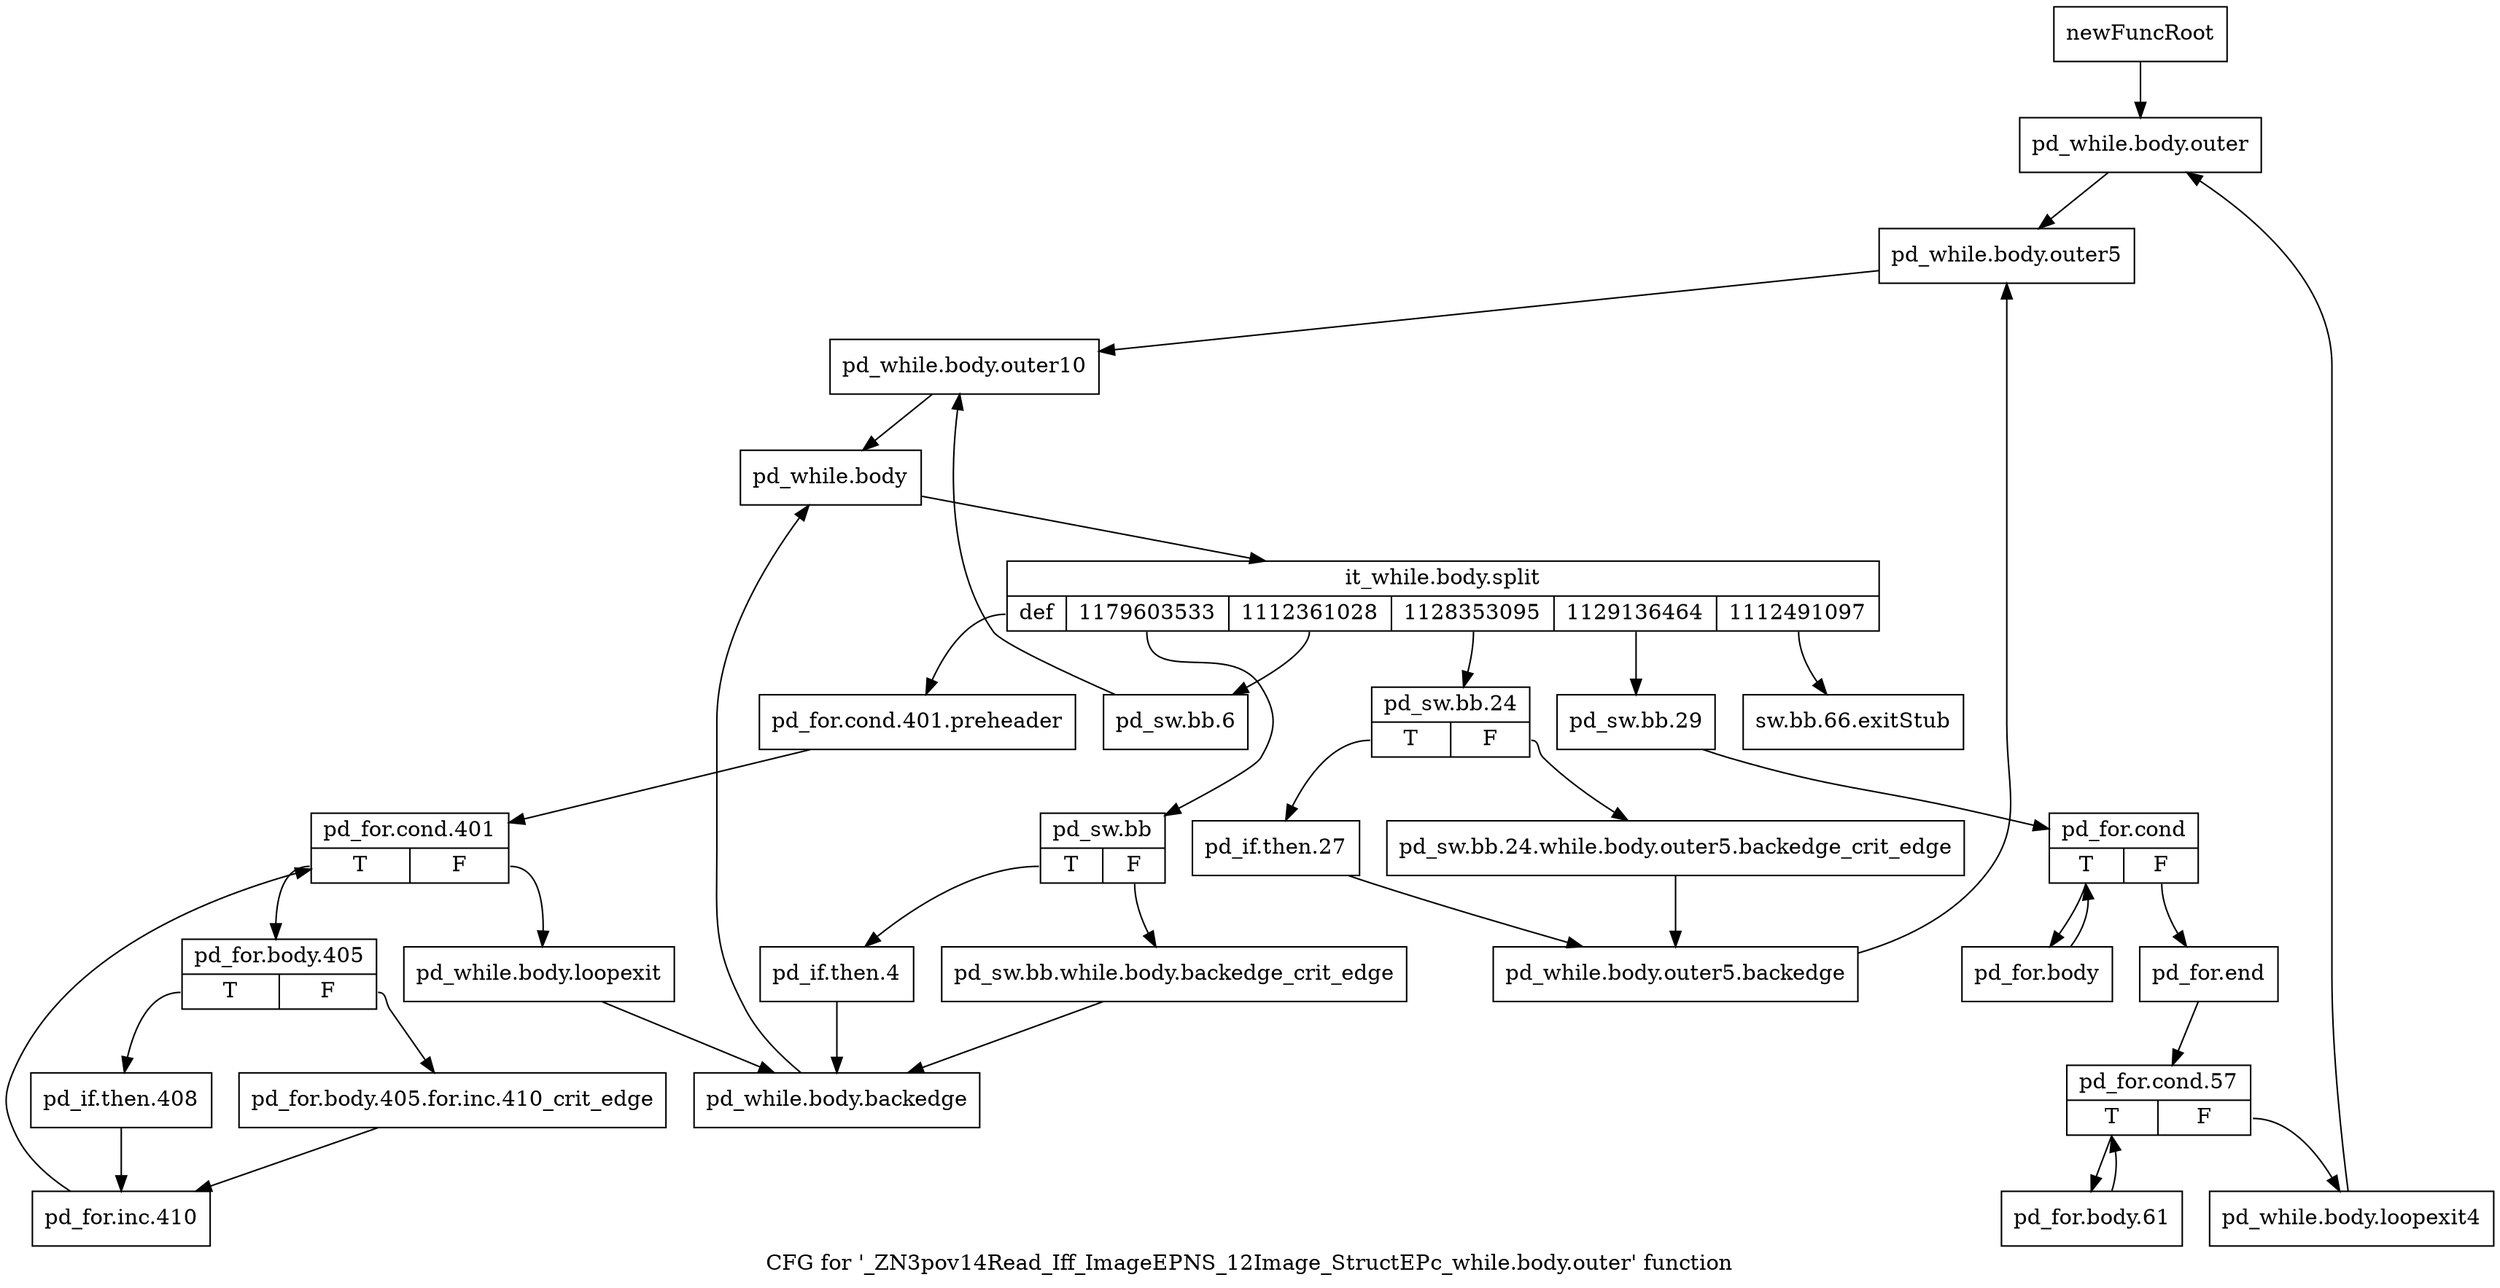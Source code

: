 digraph "CFG for '_ZN3pov14Read_Iff_ImageEPNS_12Image_StructEPc_while.body.outer' function" {
	label="CFG for '_ZN3pov14Read_Iff_ImageEPNS_12Image_StructEPc_while.body.outer' function";

	Node0x1d09c70 [shape=record,label="{newFuncRoot}"];
	Node0x1d09c70 -> Node0x1d09d10;
	Node0x1d09cc0 [shape=record,label="{sw.bb.66.exitStub}"];
	Node0x1d09d10 [shape=record,label="{pd_while.body.outer}"];
	Node0x1d09d10 -> Node0x1d09d60;
	Node0x1d09d60 [shape=record,label="{pd_while.body.outer5}"];
	Node0x1d09d60 -> Node0x1d09db0;
	Node0x1d09db0 [shape=record,label="{pd_while.body.outer10}"];
	Node0x1d09db0 -> Node0x1d09e00;
	Node0x1d09e00 [shape=record,label="{pd_while.body}"];
	Node0x1d09e00 -> Node0x3790990;
	Node0x3790990 [shape=record,label="{it_while.body.split|{<s0>def|<s1>1179603533|<s2>1112361028|<s3>1128353095|<s4>1129136464|<s5>1112491097}}"];
	Node0x3790990:s0 -> Node0x1d0a300;
	Node0x3790990:s1 -> Node0x1d0a210;
	Node0x3790990:s2 -> Node0x1d0a1c0;
	Node0x3790990:s3 -> Node0x1d0a080;
	Node0x3790990:s4 -> Node0x1d09e50;
	Node0x3790990:s5 -> Node0x1d09cc0;
	Node0x1d09e50 [shape=record,label="{pd_sw.bb.29}"];
	Node0x1d09e50 -> Node0x1d09ea0;
	Node0x1d09ea0 [shape=record,label="{pd_for.cond|{<s0>T|<s1>F}}"];
	Node0x1d09ea0:s0 -> Node0x1d0a030;
	Node0x1d09ea0:s1 -> Node0x1d09ef0;
	Node0x1d09ef0 [shape=record,label="{pd_for.end}"];
	Node0x1d09ef0 -> Node0x1d09f40;
	Node0x1d09f40 [shape=record,label="{pd_for.cond.57|{<s0>T|<s1>F}}"];
	Node0x1d09f40:s0 -> Node0x1d09fe0;
	Node0x1d09f40:s1 -> Node0x1d09f90;
	Node0x1d09f90 [shape=record,label="{pd_while.body.loopexit4}"];
	Node0x1d09f90 -> Node0x1d09d10;
	Node0x1d09fe0 [shape=record,label="{pd_for.body.61}"];
	Node0x1d09fe0 -> Node0x1d09f40;
	Node0x1d0a030 [shape=record,label="{pd_for.body}"];
	Node0x1d0a030 -> Node0x1d09ea0;
	Node0x1d0a080 [shape=record,label="{pd_sw.bb.24|{<s0>T|<s1>F}}"];
	Node0x1d0a080:s0 -> Node0x1d0a120;
	Node0x1d0a080:s1 -> Node0x1d0a0d0;
	Node0x1d0a0d0 [shape=record,label="{pd_sw.bb.24.while.body.outer5.backedge_crit_edge}"];
	Node0x1d0a0d0 -> Node0x1d0a170;
	Node0x1d0a120 [shape=record,label="{pd_if.then.27}"];
	Node0x1d0a120 -> Node0x1d0a170;
	Node0x1d0a170 [shape=record,label="{pd_while.body.outer5.backedge}"];
	Node0x1d0a170 -> Node0x1d09d60;
	Node0x1d0a1c0 [shape=record,label="{pd_sw.bb.6}"];
	Node0x1d0a1c0 -> Node0x1d09db0;
	Node0x1d0a210 [shape=record,label="{pd_sw.bb|{<s0>T|<s1>F}}"];
	Node0x1d0a210:s0 -> Node0x1d0a2b0;
	Node0x1d0a210:s1 -> Node0x1d0a260;
	Node0x1d0a260 [shape=record,label="{pd_sw.bb.while.body.backedge_crit_edge}"];
	Node0x1d0a260 -> Node0x1d0a3f0;
	Node0x1d0a2b0 [shape=record,label="{pd_if.then.4}"];
	Node0x1d0a2b0 -> Node0x1d0a3f0;
	Node0x1d0a300 [shape=record,label="{pd_for.cond.401.preheader}"];
	Node0x1d0a300 -> Node0x1d0a350;
	Node0x1d0a350 [shape=record,label="{pd_for.cond.401|{<s0>T|<s1>F}}"];
	Node0x1d0a350:s0 -> Node0x1d0a440;
	Node0x1d0a350:s1 -> Node0x1d0a3a0;
	Node0x1d0a3a0 [shape=record,label="{pd_while.body.loopexit}"];
	Node0x1d0a3a0 -> Node0x1d0a3f0;
	Node0x1d0a3f0 [shape=record,label="{pd_while.body.backedge}"];
	Node0x1d0a3f0 -> Node0x1d09e00;
	Node0x1d0a440 [shape=record,label="{pd_for.body.405|{<s0>T|<s1>F}}"];
	Node0x1d0a440:s0 -> Node0x1d0a4e0;
	Node0x1d0a440:s1 -> Node0x1d0a490;
	Node0x1d0a490 [shape=record,label="{pd_for.body.405.for.inc.410_crit_edge}"];
	Node0x1d0a490 -> Node0x1d0a530;
	Node0x1d0a4e0 [shape=record,label="{pd_if.then.408}"];
	Node0x1d0a4e0 -> Node0x1d0a530;
	Node0x1d0a530 [shape=record,label="{pd_for.inc.410}"];
	Node0x1d0a530 -> Node0x1d0a350;
}
